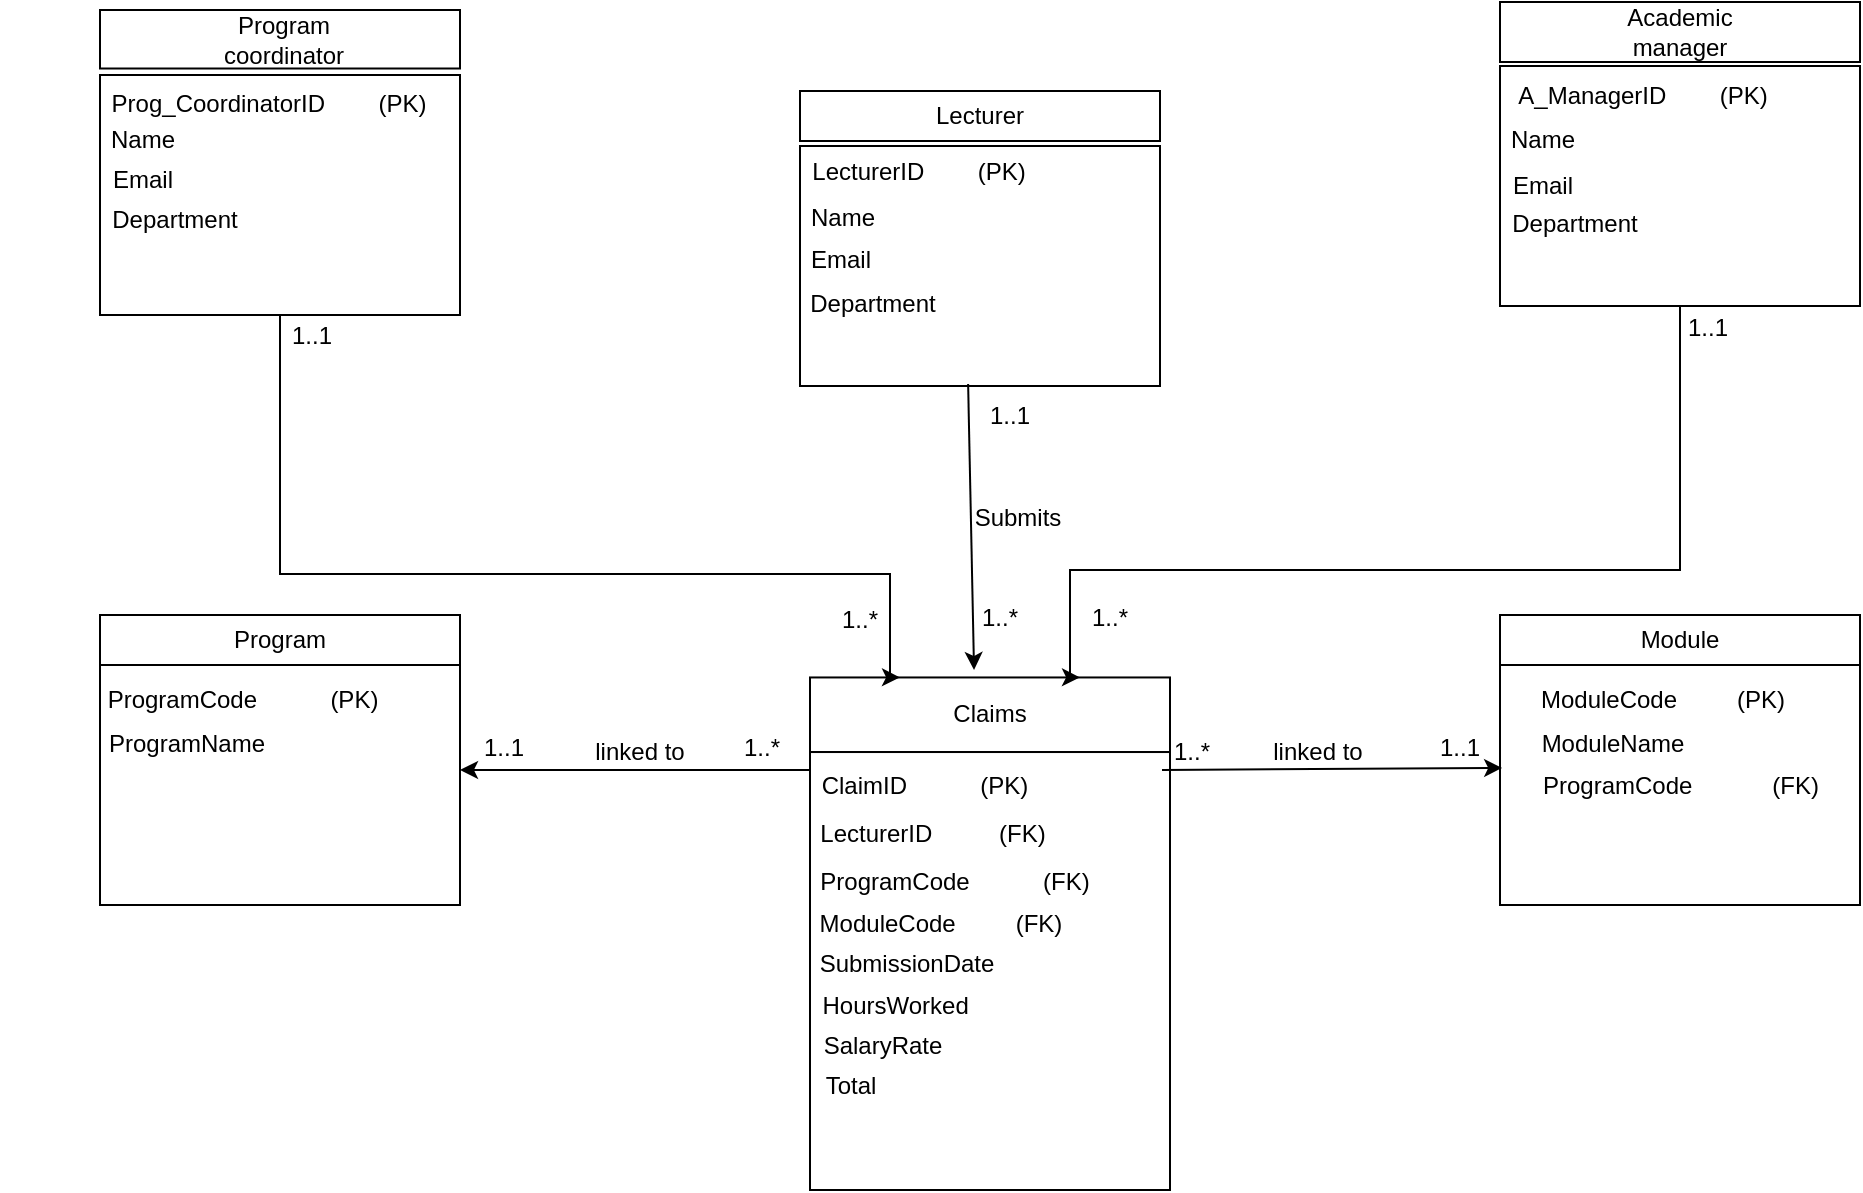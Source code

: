 <mxfile version="24.7.7">
  <diagram name="Page-1" id="QY_5zNPgwuyj6L5N6033">
    <mxGraphModel dx="1730" dy="506" grid="1" gridSize="10" guides="1" tooltips="1" connect="1" arrows="1" fold="1" page="1" pageScale="1" pageWidth="850" pageHeight="1100" math="0" shadow="0">
      <root>
        <mxCell id="0" />
        <mxCell id="1" parent="0" />
        <mxCell id="YnaEM9bi2YR8VN1azIyt-27" value="" style="group" vertex="1" connectable="0" parent="1">
          <mxGeometry x="370" y="138" width="180" height="162" as="geometry" />
        </mxCell>
        <mxCell id="YnaEM9bi2YR8VN1azIyt-10" value="" style="rounded=0;whiteSpace=wrap;html=1;" vertex="1" parent="YnaEM9bi2YR8VN1azIyt-27">
          <mxGeometry y="2.5" width="180" height="25" as="geometry" />
        </mxCell>
        <mxCell id="YnaEM9bi2YR8VN1azIyt-1" value="Lecturer" style="text;html=1;align=center;verticalAlign=middle;whiteSpace=wrap;rounded=0;" vertex="1" parent="YnaEM9bi2YR8VN1azIyt-27">
          <mxGeometry x="60" width="60" height="30" as="geometry" />
        </mxCell>
        <mxCell id="YnaEM9bi2YR8VN1azIyt-13" value="" style="rounded=0;whiteSpace=wrap;html=1;" vertex="1" parent="YnaEM9bi2YR8VN1azIyt-27">
          <mxGeometry y="30" width="180" height="120" as="geometry" />
        </mxCell>
        <mxCell id="YnaEM9bi2YR8VN1azIyt-55" value="Name" style="text;html=1;align=center;verticalAlign=middle;whiteSpace=wrap;rounded=0;" vertex="1" parent="YnaEM9bi2YR8VN1azIyt-27">
          <mxGeometry x="-50" y="51" width="143" height="30" as="geometry" />
        </mxCell>
        <mxCell id="YnaEM9bi2YR8VN1azIyt-56" value="Email" style="text;html=1;align=center;verticalAlign=middle;whiteSpace=wrap;rounded=0;" vertex="1" parent="YnaEM9bi2YR8VN1azIyt-27">
          <mxGeometry x="-51" y="72" width="143" height="30" as="geometry" />
        </mxCell>
        <mxCell id="YnaEM9bi2YR8VN1azIyt-59" value="Department" style="text;html=1;align=center;verticalAlign=middle;whiteSpace=wrap;rounded=0;" vertex="1" parent="YnaEM9bi2YR8VN1azIyt-27">
          <mxGeometry x="-35" y="94" width="143" height="29" as="geometry" />
        </mxCell>
        <mxCell id="YnaEM9bi2YR8VN1azIyt-28" value="" style="group" vertex="1" connectable="0" parent="1">
          <mxGeometry x="20" y="100" width="193" height="152.5" as="geometry" />
        </mxCell>
        <mxCell id="YnaEM9bi2YR8VN1azIyt-12" value="" style="rounded=0;whiteSpace=wrap;html=1;" vertex="1" parent="YnaEM9bi2YR8VN1azIyt-28">
          <mxGeometry width="180" height="29.25" as="geometry" />
        </mxCell>
        <mxCell id="YnaEM9bi2YR8VN1azIyt-2" value="Program coordinator" style="text;html=1;align=center;verticalAlign=middle;whiteSpace=wrap;rounded=0;" vertex="1" parent="YnaEM9bi2YR8VN1azIyt-28">
          <mxGeometry x="62" width="60" height="30" as="geometry" />
        </mxCell>
        <mxCell id="YnaEM9bi2YR8VN1azIyt-15" value="" style="rounded=0;whiteSpace=wrap;html=1;" vertex="1" parent="YnaEM9bi2YR8VN1azIyt-28">
          <mxGeometry y="32.5" width="180" height="120" as="geometry" />
        </mxCell>
        <mxCell id="YnaEM9bi2YR8VN1azIyt-61" value="Prog_CoordinatorID&amp;nbsp; &amp;nbsp; &amp;nbsp; &amp;nbsp; (PK)" style="text;html=1;align=center;verticalAlign=middle;whiteSpace=wrap;rounded=0;" vertex="1" parent="YnaEM9bi2YR8VN1azIyt-28">
          <mxGeometry x="-5" y="32" width="179" height="30" as="geometry" />
        </mxCell>
        <mxCell id="YnaEM9bi2YR8VN1azIyt-62" value="Name" style="text;html=1;align=center;verticalAlign=middle;whiteSpace=wrap;rounded=0;" vertex="1" parent="YnaEM9bi2YR8VN1azIyt-28">
          <mxGeometry x="-50" y="50" width="143" height="30" as="geometry" />
        </mxCell>
        <mxCell id="YnaEM9bi2YR8VN1azIyt-63" value="Email" style="text;html=1;align=center;verticalAlign=middle;whiteSpace=wrap;rounded=0;" vertex="1" parent="YnaEM9bi2YR8VN1azIyt-28">
          <mxGeometry x="-50" y="70" width="143" height="30" as="geometry" />
        </mxCell>
        <mxCell id="YnaEM9bi2YR8VN1azIyt-64" value="Department" style="text;html=1;align=center;verticalAlign=middle;whiteSpace=wrap;rounded=0;" vertex="1" parent="YnaEM9bi2YR8VN1azIyt-28">
          <mxGeometry x="-34" y="90" width="143" height="29" as="geometry" />
        </mxCell>
        <mxCell id="YnaEM9bi2YR8VN1azIyt-29" value="" style="group" vertex="1" connectable="0" parent="1">
          <mxGeometry x="720" y="95.5" width="180" height="152.5" as="geometry" />
        </mxCell>
        <mxCell id="YnaEM9bi2YR8VN1azIyt-16" value="" style="rounded=0;whiteSpace=wrap;html=1;" vertex="1" parent="YnaEM9bi2YR8VN1azIyt-29">
          <mxGeometry y="0.5" width="180" height="30" as="geometry" />
        </mxCell>
        <mxCell id="YnaEM9bi2YR8VN1azIyt-3" value="Academic manager" style="text;html=1;align=center;verticalAlign=middle;whiteSpace=wrap;rounded=0;" vertex="1" parent="YnaEM9bi2YR8VN1azIyt-29">
          <mxGeometry x="60" width="60" height="30" as="geometry" />
        </mxCell>
        <mxCell id="YnaEM9bi2YR8VN1azIyt-18" value="" style="rounded=0;whiteSpace=wrap;html=1;" vertex="1" parent="YnaEM9bi2YR8VN1azIyt-29">
          <mxGeometry y="32.5" width="180" height="120" as="geometry" />
        </mxCell>
        <mxCell id="YnaEM9bi2YR8VN1azIyt-14" style="edgeStyle=orthogonalEdgeStyle;rounded=0;orthogonalLoop=1;jettySize=auto;html=1;exitX=0.5;exitY=1;exitDx=0;exitDy=0;" edge="1" parent="YnaEM9bi2YR8VN1azIyt-29" source="YnaEM9bi2YR8VN1azIyt-3" target="YnaEM9bi2YR8VN1azIyt-3">
          <mxGeometry relative="1" as="geometry" />
        </mxCell>
        <mxCell id="YnaEM9bi2YR8VN1azIyt-84" value="Name" style="text;html=1;align=center;verticalAlign=middle;whiteSpace=wrap;rounded=0;" vertex="1" parent="YnaEM9bi2YR8VN1azIyt-29">
          <mxGeometry x="-50" y="54.5" width="143" height="30" as="geometry" />
        </mxCell>
        <mxCell id="YnaEM9bi2YR8VN1azIyt-85" value="Email" style="text;html=1;align=center;verticalAlign=middle;whiteSpace=wrap;rounded=0;" vertex="1" parent="YnaEM9bi2YR8VN1azIyt-29">
          <mxGeometry x="-50" y="77.5" width="143" height="30" as="geometry" />
        </mxCell>
        <mxCell id="YnaEM9bi2YR8VN1azIyt-86" value="Department" style="text;html=1;align=center;verticalAlign=middle;whiteSpace=wrap;rounded=0;" vertex="1" parent="YnaEM9bi2YR8VN1azIyt-29">
          <mxGeometry x="-34" y="96.5" width="143" height="29" as="geometry" />
        </mxCell>
        <mxCell id="YnaEM9bi2YR8VN1azIyt-87" value="A_ManagerID&amp;nbsp; &amp;nbsp; &amp;nbsp; &amp;nbsp; (PK)" style="text;html=1;align=center;verticalAlign=middle;whiteSpace=wrap;rounded=0;" vertex="1" parent="YnaEM9bi2YR8VN1azIyt-29">
          <mxGeometry y="32.5" width="143" height="30" as="geometry" />
        </mxCell>
        <mxCell id="YnaEM9bi2YR8VN1azIyt-30" value="" style="group" vertex="1" connectable="0" parent="1">
          <mxGeometry x="20" y="400" width="180" height="147.5" as="geometry" />
        </mxCell>
        <mxCell id="YnaEM9bi2YR8VN1azIyt-25" value="" style="rounded=0;whiteSpace=wrap;html=1;" vertex="1" parent="YnaEM9bi2YR8VN1azIyt-30">
          <mxGeometry y="2.5" width="180" height="25" as="geometry" />
        </mxCell>
        <mxCell id="YnaEM9bi2YR8VN1azIyt-6" value="Program" style="text;html=1;align=center;verticalAlign=middle;whiteSpace=wrap;rounded=0;" vertex="1" parent="YnaEM9bi2YR8VN1azIyt-30">
          <mxGeometry x="60" width="60" height="30" as="geometry" />
        </mxCell>
        <mxCell id="YnaEM9bi2YR8VN1azIyt-22" value="" style="rounded=0;whiteSpace=wrap;html=1;" vertex="1" parent="YnaEM9bi2YR8VN1azIyt-30">
          <mxGeometry y="27.5" width="180" height="120" as="geometry" />
        </mxCell>
        <mxCell id="YnaEM9bi2YR8VN1azIyt-75" value="ProgramCode&amp;nbsp; &amp;nbsp; &amp;nbsp; &amp;nbsp; &amp;nbsp; &amp;nbsp;(PK)" style="text;html=1;align=center;verticalAlign=middle;whiteSpace=wrap;rounded=0;" vertex="1" parent="YnaEM9bi2YR8VN1azIyt-30">
          <mxGeometry y="30" width="143" height="30" as="geometry" />
        </mxCell>
        <mxCell id="YnaEM9bi2YR8VN1azIyt-77" value="ProgramName" style="text;html=1;align=center;verticalAlign=middle;whiteSpace=wrap;rounded=0;" vertex="1" parent="YnaEM9bi2YR8VN1azIyt-30">
          <mxGeometry x="-28" y="51.5" width="143" height="30" as="geometry" />
        </mxCell>
        <mxCell id="YnaEM9bi2YR8VN1azIyt-31" value="" style="group" vertex="1" connectable="0" parent="1">
          <mxGeometry x="375" y="430" width="180" height="260" as="geometry" />
        </mxCell>
        <mxCell id="YnaEM9bi2YR8VN1azIyt-24" value="" style="rounded=0;whiteSpace=wrap;html=1;" vertex="1" parent="YnaEM9bi2YR8VN1azIyt-31">
          <mxGeometry y="3.729" width="180" height="37.288" as="geometry" />
        </mxCell>
        <mxCell id="YnaEM9bi2YR8VN1azIyt-4" value="Claims" style="text;html=1;align=center;verticalAlign=middle;whiteSpace=wrap;rounded=0;" vertex="1" parent="YnaEM9bi2YR8VN1azIyt-31">
          <mxGeometry x="60" width="60" height="44.746" as="geometry" />
        </mxCell>
        <mxCell id="YnaEM9bi2YR8VN1azIyt-21" value="" style="rounded=0;whiteSpace=wrap;html=1;" vertex="1" parent="YnaEM9bi2YR8VN1azIyt-31">
          <mxGeometry y="41.02" width="180" height="218.98" as="geometry" />
        </mxCell>
        <mxCell id="YnaEM9bi2YR8VN1azIyt-58" value="ProgramCode&amp;nbsp; &amp;nbsp; &amp;nbsp; &amp;nbsp; &amp;nbsp; &amp;nbsp;(FK)" style="text;html=1;align=center;verticalAlign=middle;whiteSpace=wrap;rounded=0;" vertex="1" parent="YnaEM9bi2YR8VN1azIyt-31">
          <mxGeometry x="1" y="90.75" width="143" height="30" as="geometry" />
        </mxCell>
        <mxCell id="YnaEM9bi2YR8VN1azIyt-73" value="ClaimID&amp;nbsp; &amp;nbsp; &amp;nbsp; &amp;nbsp; &amp;nbsp; &amp;nbsp;(PK)" style="text;html=1;align=center;verticalAlign=middle;whiteSpace=wrap;rounded=0;" vertex="1" parent="YnaEM9bi2YR8VN1azIyt-31">
          <mxGeometry x="-14" y="42.75" width="143" height="30" as="geometry" />
        </mxCell>
        <mxCell id="YnaEM9bi2YR8VN1azIyt-66" value="LecturerID&amp;nbsp; &amp;nbsp; &amp;nbsp; &amp;nbsp; &amp;nbsp; (FK)" style="text;html=1;align=center;verticalAlign=middle;whiteSpace=wrap;rounded=0;" vertex="1" parent="YnaEM9bi2YR8VN1azIyt-31">
          <mxGeometry x="-10" y="66.75" width="143" height="30" as="geometry" />
        </mxCell>
        <mxCell id="YnaEM9bi2YR8VN1azIyt-68" value="ModuleCode&amp;nbsp; &amp;nbsp; &amp;nbsp; &amp;nbsp; &amp;nbsp;(FK)" style="text;html=1;align=center;verticalAlign=middle;whiteSpace=wrap;rounded=0;" vertex="1" parent="YnaEM9bi2YR8VN1azIyt-31">
          <mxGeometry x="-6" y="111.75" width="143" height="30" as="geometry" />
        </mxCell>
        <mxCell id="YnaEM9bi2YR8VN1azIyt-67" value="HoursWorked&amp;nbsp;" style="text;html=1;align=center;verticalAlign=middle;whiteSpace=wrap;rounded=0;" vertex="1" parent="YnaEM9bi2YR8VN1azIyt-31">
          <mxGeometry x="-27" y="153" width="143" height="30" as="geometry" />
        </mxCell>
        <mxCell id="YnaEM9bi2YR8VN1azIyt-72" value="SalaryRate" style="text;html=1;align=center;verticalAlign=middle;whiteSpace=wrap;rounded=0;" vertex="1" parent="YnaEM9bi2YR8VN1azIyt-31">
          <mxGeometry x="-35" y="173" width="143" height="30" as="geometry" />
        </mxCell>
        <mxCell id="YnaEM9bi2YR8VN1azIyt-69" value="Total" style="text;html=1;align=center;verticalAlign=middle;whiteSpace=wrap;rounded=0;" vertex="1" parent="YnaEM9bi2YR8VN1azIyt-31">
          <mxGeometry x="-51" y="193" width="143" height="30" as="geometry" />
        </mxCell>
        <mxCell id="YnaEM9bi2YR8VN1azIyt-71" value="SubmissionDate" style="text;html=1;align=center;verticalAlign=middle;whiteSpace=wrap;rounded=0;" vertex="1" parent="YnaEM9bi2YR8VN1azIyt-31">
          <mxGeometry x="-23" y="131.51" width="143" height="30" as="geometry" />
        </mxCell>
        <mxCell id="YnaEM9bi2YR8VN1azIyt-32" value="" style="group" vertex="1" connectable="0" parent="1">
          <mxGeometry x="720" y="400" width="180" height="147.5" as="geometry" />
        </mxCell>
        <mxCell id="YnaEM9bi2YR8VN1azIyt-23" value="" style="rounded=0;whiteSpace=wrap;html=1;" vertex="1" parent="YnaEM9bi2YR8VN1azIyt-32">
          <mxGeometry y="2.5" width="180" height="25" as="geometry" />
        </mxCell>
        <mxCell id="YnaEM9bi2YR8VN1azIyt-5" value="Module" style="text;html=1;align=center;verticalAlign=middle;whiteSpace=wrap;rounded=0;" vertex="1" parent="YnaEM9bi2YR8VN1azIyt-32">
          <mxGeometry x="60" width="60" height="30" as="geometry" />
        </mxCell>
        <mxCell id="YnaEM9bi2YR8VN1azIyt-20" value="" style="rounded=0;whiteSpace=wrap;html=1;" vertex="1" parent="YnaEM9bi2YR8VN1azIyt-32">
          <mxGeometry y="27.5" width="180" height="120" as="geometry" />
        </mxCell>
        <mxCell id="YnaEM9bi2YR8VN1azIyt-76" value="ModuleCode&amp;nbsp; &amp;nbsp; &amp;nbsp; &amp;nbsp; &amp;nbsp;(PK)" style="text;html=1;align=center;verticalAlign=middle;whiteSpace=wrap;rounded=0;" vertex="1" parent="YnaEM9bi2YR8VN1azIyt-32">
          <mxGeometry x="10" y="30" width="143" height="30" as="geometry" />
        </mxCell>
        <mxCell id="YnaEM9bi2YR8VN1azIyt-80" value="ModuleName" style="text;html=1;align=center;verticalAlign=middle;whiteSpace=wrap;rounded=0;" vertex="1" parent="YnaEM9bi2YR8VN1azIyt-32">
          <mxGeometry x="-15" y="51.5" width="143" height="30" as="geometry" />
        </mxCell>
        <mxCell id="YnaEM9bi2YR8VN1azIyt-81" value="ProgramCode&amp;nbsp; &amp;nbsp; &amp;nbsp; &amp;nbsp; &amp;nbsp; &amp;nbsp; (FK)" style="text;html=1;align=center;verticalAlign=middle;whiteSpace=wrap;rounded=0;" vertex="1" parent="YnaEM9bi2YR8VN1azIyt-32">
          <mxGeometry x="19" y="72.5" width="143" height="30" as="geometry" />
        </mxCell>
        <mxCell id="YnaEM9bi2YR8VN1azIyt-33" value="" style="endArrow=classic;html=1;rounded=0;exitX=0.467;exitY=0.992;exitDx=0;exitDy=0;exitPerimeter=0;entryX=0.367;entryY=0;entryDx=0;entryDy=0;entryPerimeter=0;" edge="1" parent="1" source="YnaEM9bi2YR8VN1azIyt-13" target="YnaEM9bi2YR8VN1azIyt-4">
          <mxGeometry width="50" height="50" relative="1" as="geometry">
            <mxPoint x="440" y="370" as="sourcePoint" />
            <mxPoint x="490" y="320" as="targetPoint" />
          </mxGeometry>
        </mxCell>
        <mxCell id="YnaEM9bi2YR8VN1azIyt-34" value="1..1" style="text;html=1;align=center;verticalAlign=middle;whiteSpace=wrap;rounded=0;" vertex="1" parent="1">
          <mxGeometry x="445" y="288" width="60" height="30" as="geometry" />
        </mxCell>
        <mxCell id="YnaEM9bi2YR8VN1azIyt-36" value="1..*" style="text;html=1;align=center;verticalAlign=middle;whiteSpace=wrap;rounded=0;" vertex="1" parent="1">
          <mxGeometry x="440" y="389" width="60" height="30" as="geometry" />
        </mxCell>
        <mxCell id="YnaEM9bi2YR8VN1azIyt-37" value="Submits" style="text;html=1;align=center;verticalAlign=middle;whiteSpace=wrap;rounded=0;" vertex="1" parent="1">
          <mxGeometry x="449" y="339" width="60" height="30" as="geometry" />
        </mxCell>
        <mxCell id="YnaEM9bi2YR8VN1azIyt-38" value="" style="endArrow=classic;html=1;rounded=0;exitX=0.9;exitY=0.867;exitDx=0;exitDy=0;exitPerimeter=0;" edge="1" parent="1" source="YnaEM9bi2YR8VN1azIyt-40">
          <mxGeometry width="50" height="50" relative="1" as="geometry">
            <mxPoint x="260" y="520" as="sourcePoint" />
            <mxPoint x="200" y="480" as="targetPoint" />
          </mxGeometry>
        </mxCell>
        <mxCell id="YnaEM9bi2YR8VN1azIyt-39" value="1..1" style="text;html=1;align=center;verticalAlign=middle;whiteSpace=wrap;rounded=0;" vertex="1" parent="1">
          <mxGeometry x="192" y="454" width="60" height="30" as="geometry" />
        </mxCell>
        <mxCell id="YnaEM9bi2YR8VN1azIyt-40" value="1..*" style="text;html=1;align=center;verticalAlign=middle;whiteSpace=wrap;rounded=0;" vertex="1" parent="1">
          <mxGeometry x="321" y="454" width="60" height="30" as="geometry" />
        </mxCell>
        <mxCell id="YnaEM9bi2YR8VN1azIyt-41" value="linked to" style="text;html=1;align=center;verticalAlign=middle;whiteSpace=wrap;rounded=0;" vertex="1" parent="1">
          <mxGeometry x="260" y="456" width="60" height="30" as="geometry" />
        </mxCell>
        <mxCell id="YnaEM9bi2YR8VN1azIyt-42" value="1..1" style="text;html=1;align=center;verticalAlign=middle;whiteSpace=wrap;rounded=0;" vertex="1" parent="1">
          <mxGeometry x="670" y="454" width="60" height="30" as="geometry" />
        </mxCell>
        <mxCell id="YnaEM9bi2YR8VN1azIyt-43" value="1..*" style="text;html=1;align=center;verticalAlign=middle;whiteSpace=wrap;rounded=0;" vertex="1" parent="1">
          <mxGeometry x="536" y="456" width="60" height="30" as="geometry" />
        </mxCell>
        <mxCell id="YnaEM9bi2YR8VN1azIyt-44" value="linked to" style="text;html=1;align=center;verticalAlign=middle;whiteSpace=wrap;rounded=0;" vertex="1" parent="1">
          <mxGeometry x="599" y="456" width="60" height="30" as="geometry" />
        </mxCell>
        <mxCell id="YnaEM9bi2YR8VN1azIyt-45" value="" style="endArrow=classic;html=1;rounded=0;entryX=0.006;entryY=0.429;entryDx=0;entryDy=0;entryPerimeter=0;" edge="1" parent="1" target="YnaEM9bi2YR8VN1azIyt-20">
          <mxGeometry width="50" height="50" relative="1" as="geometry">
            <mxPoint x="551" y="480" as="sourcePoint" />
            <mxPoint x="700" y="480" as="targetPoint" />
          </mxGeometry>
        </mxCell>
        <mxCell id="YnaEM9bi2YR8VN1azIyt-47" style="edgeStyle=orthogonalEdgeStyle;rounded=0;orthogonalLoop=1;jettySize=auto;html=1;entryX=0.25;entryY=0;entryDx=0;entryDy=0;" edge="1" parent="1" target="YnaEM9bi2YR8VN1azIyt-24">
          <mxGeometry relative="1" as="geometry">
            <mxPoint x="110" y="253" as="sourcePoint" />
            <mxPoint x="270" y="497.5" as="targetPoint" />
            <Array as="points">
              <mxPoint x="110" y="382" />
              <mxPoint x="415" y="382" />
            </Array>
          </mxGeometry>
        </mxCell>
        <mxCell id="YnaEM9bi2YR8VN1azIyt-48" value="1..1" style="text;html=1;align=center;verticalAlign=middle;whiteSpace=wrap;rounded=0;" vertex="1" parent="1">
          <mxGeometry x="794" y="244" width="60" height="30" as="geometry" />
        </mxCell>
        <mxCell id="YnaEM9bi2YR8VN1azIyt-49" value="1..*" style="text;html=1;align=center;verticalAlign=middle;whiteSpace=wrap;rounded=0;" vertex="1" parent="1">
          <mxGeometry x="495" y="389" width="60" height="30" as="geometry" />
        </mxCell>
        <mxCell id="YnaEM9bi2YR8VN1azIyt-50" value="1..1" style="text;html=1;align=center;verticalAlign=middle;whiteSpace=wrap;rounded=0;" vertex="1" parent="1">
          <mxGeometry x="96" y="248" width="60" height="30" as="geometry" />
        </mxCell>
        <mxCell id="YnaEM9bi2YR8VN1azIyt-51" value="1..*" style="text;html=1;align=center;verticalAlign=middle;whiteSpace=wrap;rounded=0;" vertex="1" parent="1">
          <mxGeometry x="370" y="390" width="60" height="30" as="geometry" />
        </mxCell>
        <mxCell id="YnaEM9bi2YR8VN1azIyt-53" style="edgeStyle=orthogonalEdgeStyle;rounded=0;orthogonalLoop=1;jettySize=auto;html=1;exitX=0.5;exitY=1;exitDx=0;exitDy=0;entryX=0.75;entryY=0;entryDx=0;entryDy=0;" edge="1" parent="1" source="YnaEM9bi2YR8VN1azIyt-18" target="YnaEM9bi2YR8VN1azIyt-24">
          <mxGeometry relative="1" as="geometry">
            <Array as="points">
              <mxPoint x="810" y="380" />
              <mxPoint x="505" y="380" />
            </Array>
          </mxGeometry>
        </mxCell>
        <mxCell id="YnaEM9bi2YR8VN1azIyt-54" value="LecturerID&amp;nbsp; &amp;nbsp; &amp;nbsp; &amp;nbsp; (PK)" style="text;html=1;align=center;verticalAlign=middle;whiteSpace=wrap;rounded=0;" vertex="1" parent="1">
          <mxGeometry x="358" y="166" width="143" height="30" as="geometry" />
        </mxCell>
      </root>
    </mxGraphModel>
  </diagram>
</mxfile>
